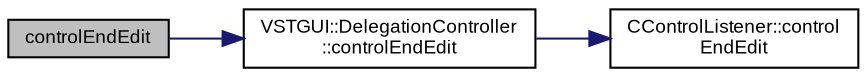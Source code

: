 digraph "controlEndEdit"
{
  bgcolor="transparent";
  edge [fontname="Arial",fontsize="9",labelfontname="Arial",labelfontsize="9"];
  node [fontname="Arial",fontsize="9",shape=record];
  rankdir="LR";
  Node1 [label="controlEndEdit",height=0.2,width=0.4,color="black", fillcolor="grey75", style="filled" fontcolor="black"];
  Node1 -> Node2 [color="midnightblue",fontsize="9",style="solid",fontname="Arial"];
  Node2 [label="VSTGUI::DelegationController\l::controlEndEdit",height=0.2,width=0.4,color="black",URL="$class_v_s_t_g_u_i_1_1_delegation_controller.html#a11aff2d6ad423be5d9fb699da18b034a"];
  Node2 -> Node3 [color="midnightblue",fontsize="9",style="solid",fontname="Arial"];
  Node3 [label="CControlListener::control\lEndEdit",height=0.2,width=0.4,color="black",URL="$class_c_control_listener.html#a720a89516ce3f05f699523407bd04d78"];
}
